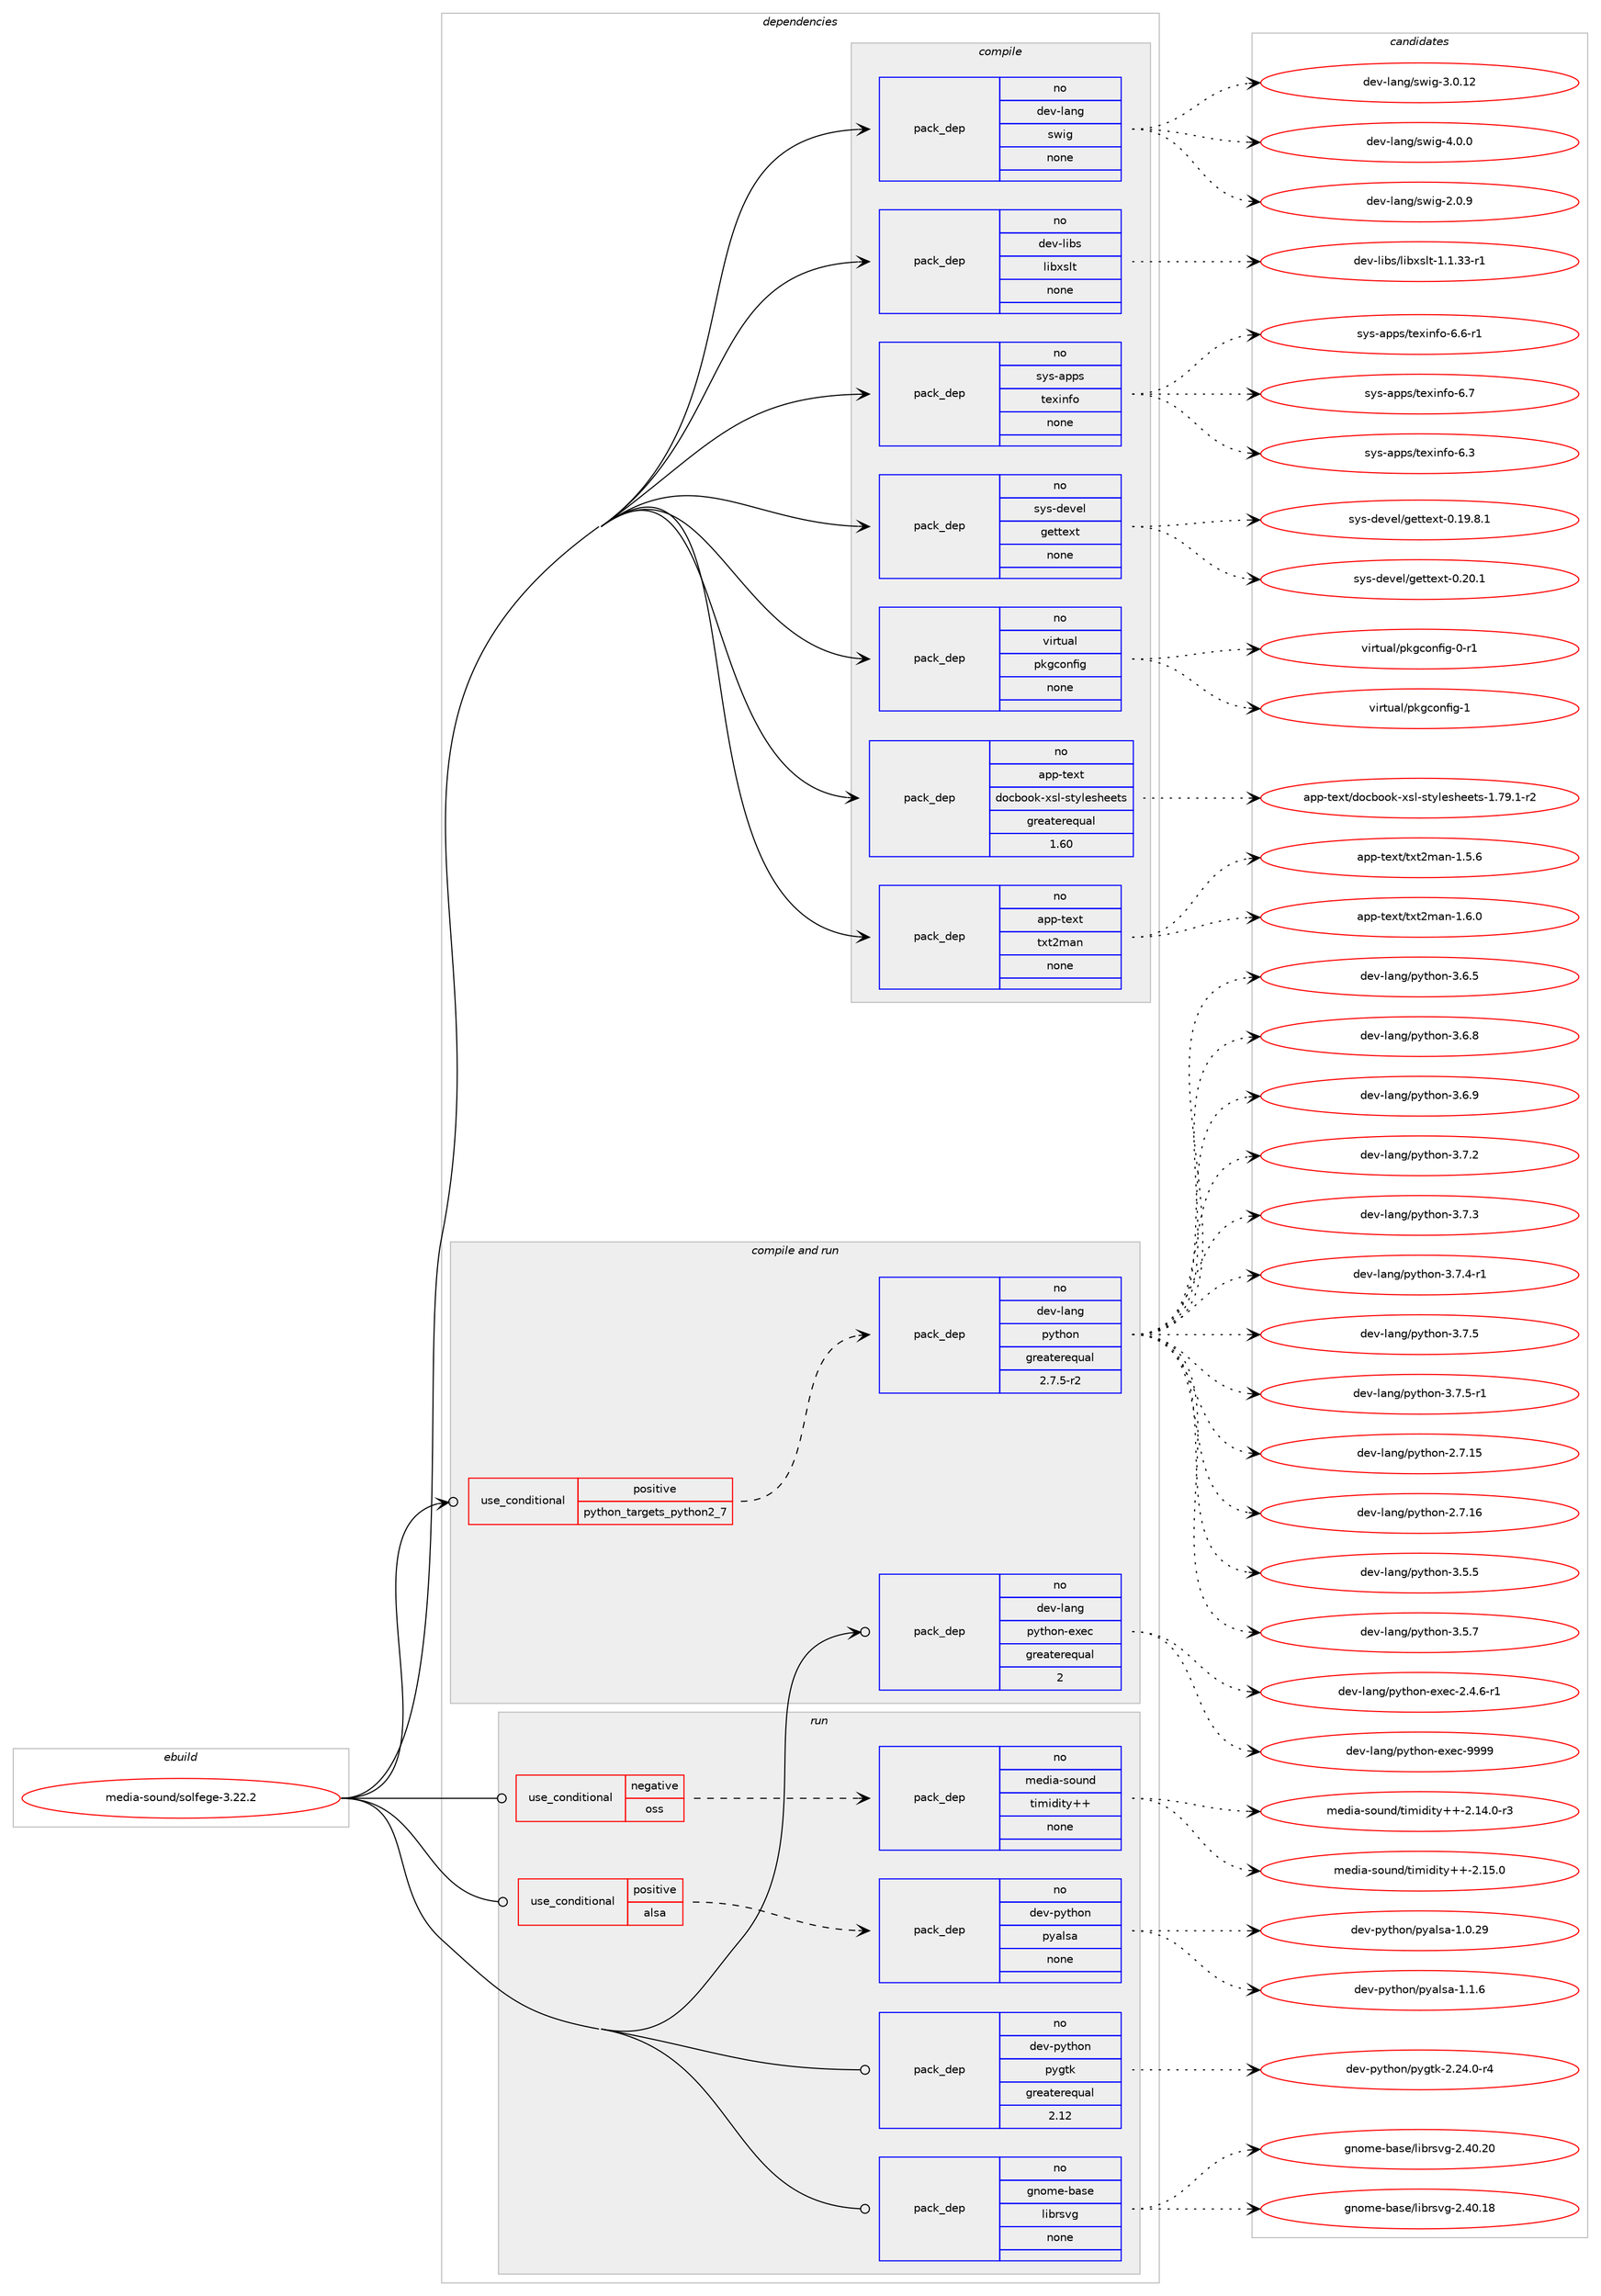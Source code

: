 digraph prolog {

# *************
# Graph options
# *************

newrank=true;
concentrate=true;
compound=true;
graph [rankdir=LR,fontname=Helvetica,fontsize=10,ranksep=1.5];#, ranksep=2.5, nodesep=0.2];
edge  [arrowhead=vee];
node  [fontname=Helvetica,fontsize=10];

# **********
# The ebuild
# **********

subgraph cluster_leftcol {
color=gray;
rank=same;
label=<<i>ebuild</i>>;
id [label="media-sound/solfege-3.22.2", color=red, width=4, href="../media-sound/solfege-3.22.2.svg"];
}

# ****************
# The dependencies
# ****************

subgraph cluster_midcol {
color=gray;
label=<<i>dependencies</i>>;
subgraph cluster_compile {
fillcolor="#eeeeee";
style=filled;
label=<<i>compile</i>>;
subgraph pack594345 {
dependency803532 [label=<<TABLE BORDER="0" CELLBORDER="1" CELLSPACING="0" CELLPADDING="4" WIDTH="220"><TR><TD ROWSPAN="6" CELLPADDING="30">pack_dep</TD></TR><TR><TD WIDTH="110">no</TD></TR><TR><TD>app-text</TD></TR><TR><TD>docbook-xsl-stylesheets</TD></TR><TR><TD>greaterequal</TD></TR><TR><TD>1.60</TD></TR></TABLE>>, shape=none, color=blue];
}
id:e -> dependency803532:w [weight=20,style="solid",arrowhead="vee"];
subgraph pack594346 {
dependency803533 [label=<<TABLE BORDER="0" CELLBORDER="1" CELLSPACING="0" CELLPADDING="4" WIDTH="220"><TR><TD ROWSPAN="6" CELLPADDING="30">pack_dep</TD></TR><TR><TD WIDTH="110">no</TD></TR><TR><TD>app-text</TD></TR><TR><TD>txt2man</TD></TR><TR><TD>none</TD></TR><TR><TD></TD></TR></TABLE>>, shape=none, color=blue];
}
id:e -> dependency803533:w [weight=20,style="solid",arrowhead="vee"];
subgraph pack594347 {
dependency803534 [label=<<TABLE BORDER="0" CELLBORDER="1" CELLSPACING="0" CELLPADDING="4" WIDTH="220"><TR><TD ROWSPAN="6" CELLPADDING="30">pack_dep</TD></TR><TR><TD WIDTH="110">no</TD></TR><TR><TD>dev-lang</TD></TR><TR><TD>swig</TD></TR><TR><TD>none</TD></TR><TR><TD></TD></TR></TABLE>>, shape=none, color=blue];
}
id:e -> dependency803534:w [weight=20,style="solid",arrowhead="vee"];
subgraph pack594348 {
dependency803535 [label=<<TABLE BORDER="0" CELLBORDER="1" CELLSPACING="0" CELLPADDING="4" WIDTH="220"><TR><TD ROWSPAN="6" CELLPADDING="30">pack_dep</TD></TR><TR><TD WIDTH="110">no</TD></TR><TR><TD>dev-libs</TD></TR><TR><TD>libxslt</TD></TR><TR><TD>none</TD></TR><TR><TD></TD></TR></TABLE>>, shape=none, color=blue];
}
id:e -> dependency803535:w [weight=20,style="solid",arrowhead="vee"];
subgraph pack594349 {
dependency803536 [label=<<TABLE BORDER="0" CELLBORDER="1" CELLSPACING="0" CELLPADDING="4" WIDTH="220"><TR><TD ROWSPAN="6" CELLPADDING="30">pack_dep</TD></TR><TR><TD WIDTH="110">no</TD></TR><TR><TD>sys-apps</TD></TR><TR><TD>texinfo</TD></TR><TR><TD>none</TD></TR><TR><TD></TD></TR></TABLE>>, shape=none, color=blue];
}
id:e -> dependency803536:w [weight=20,style="solid",arrowhead="vee"];
subgraph pack594350 {
dependency803537 [label=<<TABLE BORDER="0" CELLBORDER="1" CELLSPACING="0" CELLPADDING="4" WIDTH="220"><TR><TD ROWSPAN="6" CELLPADDING="30">pack_dep</TD></TR><TR><TD WIDTH="110">no</TD></TR><TR><TD>sys-devel</TD></TR><TR><TD>gettext</TD></TR><TR><TD>none</TD></TR><TR><TD></TD></TR></TABLE>>, shape=none, color=blue];
}
id:e -> dependency803537:w [weight=20,style="solid",arrowhead="vee"];
subgraph pack594351 {
dependency803538 [label=<<TABLE BORDER="0" CELLBORDER="1" CELLSPACING="0" CELLPADDING="4" WIDTH="220"><TR><TD ROWSPAN="6" CELLPADDING="30">pack_dep</TD></TR><TR><TD WIDTH="110">no</TD></TR><TR><TD>virtual</TD></TR><TR><TD>pkgconfig</TD></TR><TR><TD>none</TD></TR><TR><TD></TD></TR></TABLE>>, shape=none, color=blue];
}
id:e -> dependency803538:w [weight=20,style="solid",arrowhead="vee"];
}
subgraph cluster_compileandrun {
fillcolor="#eeeeee";
style=filled;
label=<<i>compile and run</i>>;
subgraph cond195150 {
dependency803539 [label=<<TABLE BORDER="0" CELLBORDER="1" CELLSPACING="0" CELLPADDING="4"><TR><TD ROWSPAN="3" CELLPADDING="10">use_conditional</TD></TR><TR><TD>positive</TD></TR><TR><TD>python_targets_python2_7</TD></TR></TABLE>>, shape=none, color=red];
subgraph pack594352 {
dependency803540 [label=<<TABLE BORDER="0" CELLBORDER="1" CELLSPACING="0" CELLPADDING="4" WIDTH="220"><TR><TD ROWSPAN="6" CELLPADDING="30">pack_dep</TD></TR><TR><TD WIDTH="110">no</TD></TR><TR><TD>dev-lang</TD></TR><TR><TD>python</TD></TR><TR><TD>greaterequal</TD></TR><TR><TD>2.7.5-r2</TD></TR></TABLE>>, shape=none, color=blue];
}
dependency803539:e -> dependency803540:w [weight=20,style="dashed",arrowhead="vee"];
}
id:e -> dependency803539:w [weight=20,style="solid",arrowhead="odotvee"];
subgraph pack594353 {
dependency803541 [label=<<TABLE BORDER="0" CELLBORDER="1" CELLSPACING="0" CELLPADDING="4" WIDTH="220"><TR><TD ROWSPAN="6" CELLPADDING="30">pack_dep</TD></TR><TR><TD WIDTH="110">no</TD></TR><TR><TD>dev-lang</TD></TR><TR><TD>python-exec</TD></TR><TR><TD>greaterequal</TD></TR><TR><TD>2</TD></TR></TABLE>>, shape=none, color=blue];
}
id:e -> dependency803541:w [weight=20,style="solid",arrowhead="odotvee"];
}
subgraph cluster_run {
fillcolor="#eeeeee";
style=filled;
label=<<i>run</i>>;
subgraph cond195151 {
dependency803542 [label=<<TABLE BORDER="0" CELLBORDER="1" CELLSPACING="0" CELLPADDING="4"><TR><TD ROWSPAN="3" CELLPADDING="10">use_conditional</TD></TR><TR><TD>negative</TD></TR><TR><TD>oss</TD></TR></TABLE>>, shape=none, color=red];
subgraph pack594354 {
dependency803543 [label=<<TABLE BORDER="0" CELLBORDER="1" CELLSPACING="0" CELLPADDING="4" WIDTH="220"><TR><TD ROWSPAN="6" CELLPADDING="30">pack_dep</TD></TR><TR><TD WIDTH="110">no</TD></TR><TR><TD>media-sound</TD></TR><TR><TD>timidity++</TD></TR><TR><TD>none</TD></TR><TR><TD></TD></TR></TABLE>>, shape=none, color=blue];
}
dependency803542:e -> dependency803543:w [weight=20,style="dashed",arrowhead="vee"];
}
id:e -> dependency803542:w [weight=20,style="solid",arrowhead="odot"];
subgraph cond195152 {
dependency803544 [label=<<TABLE BORDER="0" CELLBORDER="1" CELLSPACING="0" CELLPADDING="4"><TR><TD ROWSPAN="3" CELLPADDING="10">use_conditional</TD></TR><TR><TD>positive</TD></TR><TR><TD>alsa</TD></TR></TABLE>>, shape=none, color=red];
subgraph pack594355 {
dependency803545 [label=<<TABLE BORDER="0" CELLBORDER="1" CELLSPACING="0" CELLPADDING="4" WIDTH="220"><TR><TD ROWSPAN="6" CELLPADDING="30">pack_dep</TD></TR><TR><TD WIDTH="110">no</TD></TR><TR><TD>dev-python</TD></TR><TR><TD>pyalsa</TD></TR><TR><TD>none</TD></TR><TR><TD></TD></TR></TABLE>>, shape=none, color=blue];
}
dependency803544:e -> dependency803545:w [weight=20,style="dashed",arrowhead="vee"];
}
id:e -> dependency803544:w [weight=20,style="solid",arrowhead="odot"];
subgraph pack594356 {
dependency803546 [label=<<TABLE BORDER="0" CELLBORDER="1" CELLSPACING="0" CELLPADDING="4" WIDTH="220"><TR><TD ROWSPAN="6" CELLPADDING="30">pack_dep</TD></TR><TR><TD WIDTH="110">no</TD></TR><TR><TD>dev-python</TD></TR><TR><TD>pygtk</TD></TR><TR><TD>greaterequal</TD></TR><TR><TD>2.12</TD></TR></TABLE>>, shape=none, color=blue];
}
id:e -> dependency803546:w [weight=20,style="solid",arrowhead="odot"];
subgraph pack594357 {
dependency803547 [label=<<TABLE BORDER="0" CELLBORDER="1" CELLSPACING="0" CELLPADDING="4" WIDTH="220"><TR><TD ROWSPAN="6" CELLPADDING="30">pack_dep</TD></TR><TR><TD WIDTH="110">no</TD></TR><TR><TD>gnome-base</TD></TR><TR><TD>librsvg</TD></TR><TR><TD>none</TD></TR><TR><TD></TD></TR></TABLE>>, shape=none, color=blue];
}
id:e -> dependency803547:w [weight=20,style="solid",arrowhead="odot"];
}
}

# **************
# The candidates
# **************

subgraph cluster_choices {
rank=same;
color=gray;
label=<<i>candidates</i>>;

subgraph choice594345 {
color=black;
nodesep=1;
choice97112112451161011201164710011199981111111074512011510845115116121108101115104101101116115454946555746494511450 [label="app-text/docbook-xsl-stylesheets-1.79.1-r2", color=red, width=4,href="../app-text/docbook-xsl-stylesheets-1.79.1-r2.svg"];
dependency803532:e -> choice97112112451161011201164710011199981111111074512011510845115116121108101115104101101116115454946555746494511450:w [style=dotted,weight="100"];
}
subgraph choice594346 {
color=black;
nodesep=1;
choice9711211245116101120116471161201165010997110454946534654 [label="app-text/txt2man-1.5.6", color=red, width=4,href="../app-text/txt2man-1.5.6.svg"];
choice9711211245116101120116471161201165010997110454946544648 [label="app-text/txt2man-1.6.0", color=red, width=4,href="../app-text/txt2man-1.6.0.svg"];
dependency803533:e -> choice9711211245116101120116471161201165010997110454946534654:w [style=dotted,weight="100"];
dependency803533:e -> choice9711211245116101120116471161201165010997110454946544648:w [style=dotted,weight="100"];
}
subgraph choice594347 {
color=black;
nodesep=1;
choice100101118451089711010347115119105103455046484657 [label="dev-lang/swig-2.0.9", color=red, width=4,href="../dev-lang/swig-2.0.9.svg"];
choice10010111845108971101034711511910510345514648464950 [label="dev-lang/swig-3.0.12", color=red, width=4,href="../dev-lang/swig-3.0.12.svg"];
choice100101118451089711010347115119105103455246484648 [label="dev-lang/swig-4.0.0", color=red, width=4,href="../dev-lang/swig-4.0.0.svg"];
dependency803534:e -> choice100101118451089711010347115119105103455046484657:w [style=dotted,weight="100"];
dependency803534:e -> choice10010111845108971101034711511910510345514648464950:w [style=dotted,weight="100"];
dependency803534:e -> choice100101118451089711010347115119105103455246484648:w [style=dotted,weight="100"];
}
subgraph choice594348 {
color=black;
nodesep=1;
choice10010111845108105981154710810598120115108116454946494651514511449 [label="dev-libs/libxslt-1.1.33-r1", color=red, width=4,href="../dev-libs/libxslt-1.1.33-r1.svg"];
dependency803535:e -> choice10010111845108105981154710810598120115108116454946494651514511449:w [style=dotted,weight="100"];
}
subgraph choice594349 {
color=black;
nodesep=1;
choice11512111545971121121154711610112010511010211145544651 [label="sys-apps/texinfo-6.3", color=red, width=4,href="../sys-apps/texinfo-6.3.svg"];
choice115121115459711211211547116101120105110102111455446544511449 [label="sys-apps/texinfo-6.6-r1", color=red, width=4,href="../sys-apps/texinfo-6.6-r1.svg"];
choice11512111545971121121154711610112010511010211145544655 [label="sys-apps/texinfo-6.7", color=red, width=4,href="../sys-apps/texinfo-6.7.svg"];
dependency803536:e -> choice11512111545971121121154711610112010511010211145544651:w [style=dotted,weight="100"];
dependency803536:e -> choice115121115459711211211547116101120105110102111455446544511449:w [style=dotted,weight="100"];
dependency803536:e -> choice11512111545971121121154711610112010511010211145544655:w [style=dotted,weight="100"];
}
subgraph choice594350 {
color=black;
nodesep=1;
choice1151211154510010111810110847103101116116101120116454846495746564649 [label="sys-devel/gettext-0.19.8.1", color=red, width=4,href="../sys-devel/gettext-0.19.8.1.svg"];
choice115121115451001011181011084710310111611610112011645484650484649 [label="sys-devel/gettext-0.20.1", color=red, width=4,href="../sys-devel/gettext-0.20.1.svg"];
dependency803537:e -> choice1151211154510010111810110847103101116116101120116454846495746564649:w [style=dotted,weight="100"];
dependency803537:e -> choice115121115451001011181011084710310111611610112011645484650484649:w [style=dotted,weight="100"];
}
subgraph choice594351 {
color=black;
nodesep=1;
choice11810511411611797108471121071039911111010210510345484511449 [label="virtual/pkgconfig-0-r1", color=red, width=4,href="../virtual/pkgconfig-0-r1.svg"];
choice1181051141161179710847112107103991111101021051034549 [label="virtual/pkgconfig-1", color=red, width=4,href="../virtual/pkgconfig-1.svg"];
dependency803538:e -> choice11810511411611797108471121071039911111010210510345484511449:w [style=dotted,weight="100"];
dependency803538:e -> choice1181051141161179710847112107103991111101021051034549:w [style=dotted,weight="100"];
}
subgraph choice594352 {
color=black;
nodesep=1;
choice10010111845108971101034711212111610411111045504655464953 [label="dev-lang/python-2.7.15", color=red, width=4,href="../dev-lang/python-2.7.15.svg"];
choice10010111845108971101034711212111610411111045504655464954 [label="dev-lang/python-2.7.16", color=red, width=4,href="../dev-lang/python-2.7.16.svg"];
choice100101118451089711010347112121116104111110455146534653 [label="dev-lang/python-3.5.5", color=red, width=4,href="../dev-lang/python-3.5.5.svg"];
choice100101118451089711010347112121116104111110455146534655 [label="dev-lang/python-3.5.7", color=red, width=4,href="../dev-lang/python-3.5.7.svg"];
choice100101118451089711010347112121116104111110455146544653 [label="dev-lang/python-3.6.5", color=red, width=4,href="../dev-lang/python-3.6.5.svg"];
choice100101118451089711010347112121116104111110455146544656 [label="dev-lang/python-3.6.8", color=red, width=4,href="../dev-lang/python-3.6.8.svg"];
choice100101118451089711010347112121116104111110455146544657 [label="dev-lang/python-3.6.9", color=red, width=4,href="../dev-lang/python-3.6.9.svg"];
choice100101118451089711010347112121116104111110455146554650 [label="dev-lang/python-3.7.2", color=red, width=4,href="../dev-lang/python-3.7.2.svg"];
choice100101118451089711010347112121116104111110455146554651 [label="dev-lang/python-3.7.3", color=red, width=4,href="../dev-lang/python-3.7.3.svg"];
choice1001011184510897110103471121211161041111104551465546524511449 [label="dev-lang/python-3.7.4-r1", color=red, width=4,href="../dev-lang/python-3.7.4-r1.svg"];
choice100101118451089711010347112121116104111110455146554653 [label="dev-lang/python-3.7.5", color=red, width=4,href="../dev-lang/python-3.7.5.svg"];
choice1001011184510897110103471121211161041111104551465546534511449 [label="dev-lang/python-3.7.5-r1", color=red, width=4,href="../dev-lang/python-3.7.5-r1.svg"];
dependency803540:e -> choice10010111845108971101034711212111610411111045504655464953:w [style=dotted,weight="100"];
dependency803540:e -> choice10010111845108971101034711212111610411111045504655464954:w [style=dotted,weight="100"];
dependency803540:e -> choice100101118451089711010347112121116104111110455146534653:w [style=dotted,weight="100"];
dependency803540:e -> choice100101118451089711010347112121116104111110455146534655:w [style=dotted,weight="100"];
dependency803540:e -> choice100101118451089711010347112121116104111110455146544653:w [style=dotted,weight="100"];
dependency803540:e -> choice100101118451089711010347112121116104111110455146544656:w [style=dotted,weight="100"];
dependency803540:e -> choice100101118451089711010347112121116104111110455146544657:w [style=dotted,weight="100"];
dependency803540:e -> choice100101118451089711010347112121116104111110455146554650:w [style=dotted,weight="100"];
dependency803540:e -> choice100101118451089711010347112121116104111110455146554651:w [style=dotted,weight="100"];
dependency803540:e -> choice1001011184510897110103471121211161041111104551465546524511449:w [style=dotted,weight="100"];
dependency803540:e -> choice100101118451089711010347112121116104111110455146554653:w [style=dotted,weight="100"];
dependency803540:e -> choice1001011184510897110103471121211161041111104551465546534511449:w [style=dotted,weight="100"];
}
subgraph choice594353 {
color=black;
nodesep=1;
choice10010111845108971101034711212111610411111045101120101994550465246544511449 [label="dev-lang/python-exec-2.4.6-r1", color=red, width=4,href="../dev-lang/python-exec-2.4.6-r1.svg"];
choice10010111845108971101034711212111610411111045101120101994557575757 [label="dev-lang/python-exec-9999", color=red, width=4,href="../dev-lang/python-exec-9999.svg"];
dependency803541:e -> choice10010111845108971101034711212111610411111045101120101994550465246544511449:w [style=dotted,weight="100"];
dependency803541:e -> choice10010111845108971101034711212111610411111045101120101994557575757:w [style=dotted,weight="100"];
}
subgraph choice594354 {
color=black;
nodesep=1;
choice1091011001059745115111117110100471161051091051001051161214343455046495246484511451 [label="media-sound/timidity++-2.14.0-r3", color=red, width=4,href="../media-sound/timidity++-2.14.0-r3.svg"];
choice109101100105974511511111711010047116105109105100105116121434345504649534648 [label="media-sound/timidity++-2.15.0", color=red, width=4,href="../media-sound/timidity++-2.15.0.svg"];
dependency803543:e -> choice1091011001059745115111117110100471161051091051001051161214343455046495246484511451:w [style=dotted,weight="100"];
dependency803543:e -> choice109101100105974511511111711010047116105109105100105116121434345504649534648:w [style=dotted,weight="100"];
}
subgraph choice594355 {
color=black;
nodesep=1;
choice1001011184511212111610411111047112121971081159745494648465057 [label="dev-python/pyalsa-1.0.29", color=red, width=4,href="../dev-python/pyalsa-1.0.29.svg"];
choice10010111845112121116104111110471121219710811597454946494654 [label="dev-python/pyalsa-1.1.6", color=red, width=4,href="../dev-python/pyalsa-1.1.6.svg"];
dependency803545:e -> choice1001011184511212111610411111047112121971081159745494648465057:w [style=dotted,weight="100"];
dependency803545:e -> choice10010111845112121116104111110471121219710811597454946494654:w [style=dotted,weight="100"];
}
subgraph choice594356 {
color=black;
nodesep=1;
choice1001011184511212111610411111047112121103116107455046505246484511452 [label="dev-python/pygtk-2.24.0-r4", color=red, width=4,href="../dev-python/pygtk-2.24.0-r4.svg"];
dependency803546:e -> choice1001011184511212111610411111047112121103116107455046505246484511452:w [style=dotted,weight="100"];
}
subgraph choice594357 {
color=black;
nodesep=1;
choice10311011110910145989711510147108105981141151181034550465248464956 [label="gnome-base/librsvg-2.40.18", color=red, width=4,href="../gnome-base/librsvg-2.40.18.svg"];
choice10311011110910145989711510147108105981141151181034550465248465048 [label="gnome-base/librsvg-2.40.20", color=red, width=4,href="../gnome-base/librsvg-2.40.20.svg"];
dependency803547:e -> choice10311011110910145989711510147108105981141151181034550465248464956:w [style=dotted,weight="100"];
dependency803547:e -> choice10311011110910145989711510147108105981141151181034550465248465048:w [style=dotted,weight="100"];
}
}

}
